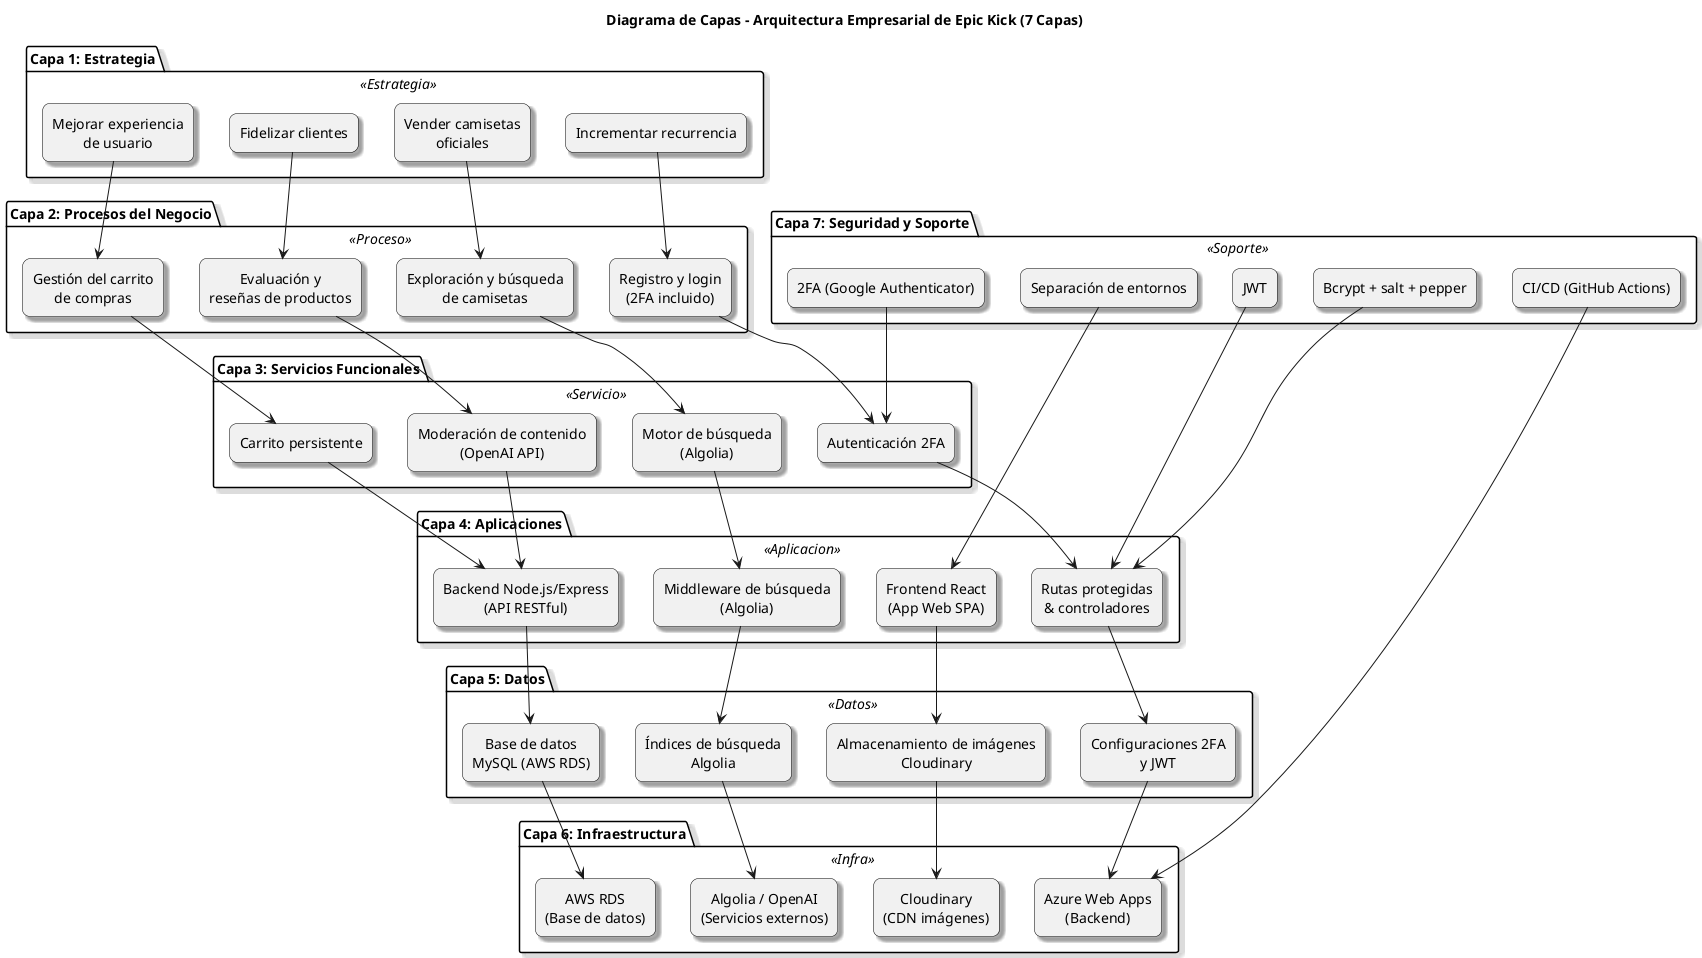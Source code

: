 @startuml EpicKick_Enterprise_Layers_7

skinparam rectangle {
  RoundCorner 15
  BackgroundColor<<Estrategia>> #e1d5e7
  BackgroundColor<<Proceso>> #dae8fc
  BackgroundColor<<Servicio>> #f8f8f8
  BackgroundColor<<Aplicacion>> #d5e8d4
  BackgroundColor<<Datos>> #fff2cc
  BackgroundColor<<Infra>> #f8cecc
  BackgroundColor<<Soporte>> #e2efda
  BorderColor black
}
skinparam shadowing true
skinparam defaultTextAlignment center

title Diagrama de Capas - Arquitectura Empresarial de Epic Kick (7 Capas)

' ===== Capa 1: Estrategia =====
package "Capa 1: Estrategia" <<Estrategia>> {
  rectangle "Vender camisetas\noficiales"
  rectangle "Fidelizar clientes"
  rectangle "Incrementar recurrencia"
  rectangle "Mejorar experiencia\nde usuario"
}

' ===== Capa 2: Procesos del Negocio =====
package "Capa 2: Procesos del Negocio" <<Proceso>> {
  rectangle "Exploración y búsqueda\nde camisetas"
  rectangle "Registro y login\n(2FA incluido)"
  rectangle "Gestión del carrito\nde compras"
  rectangle "Evaluación y\nreseñas de productos"
}

' ===== Capa 3: Servicios Funcionales =====
package "Capa 3: Servicios Funcionales" <<Servicio>> {
  rectangle "Autenticación 2FA"
  rectangle "Motor de búsqueda\n(Algolia)"
  rectangle "Moderación de contenido\n(OpenAI API)"
  rectangle "Carrito persistente"
}

' ===== Capa 4: Aplicaciones =====
package "Capa 4: Aplicaciones" <<Aplicacion>> {
  rectangle "Frontend React\n(App Web SPA)"
  rectangle "Backend Node.js/Express\n(API RESTful)"
  rectangle "Middleware de búsqueda\n(Algolia)"
  rectangle "Rutas protegidas\n& controladores"
}

' ===== Capa 5: Datos =====
package "Capa 5: Datos" <<Datos>> {
  rectangle "Base de datos\nMySQL (AWS RDS)"
  rectangle "Almacenamiento de imágenes\nCloudinary"
  rectangle "Índices de búsqueda\nAlgolia"
  rectangle "Configuraciones 2FA\ny JWT"
}

' ===== Capa 6: Infraestructura =====
package "Capa 6: Infraestructura" <<Infra>> {
  rectangle "Azure Web Apps\n(Backend)"
  rectangle "AWS RDS\n(Base de datos)"
  rectangle "Cloudinary\n(CDN imágenes)"
  rectangle "Algolia / OpenAI\n(Servicios externos)"
}

' ===== Capa 7: Seguridad y Soporte =====
package "Capa 7: Seguridad y Soporte" <<Soporte>> {
  rectangle "JWT"
  rectangle "Bcrypt + salt + pepper"
  rectangle "2FA (Google Authenticator)"
  rectangle "CI/CD (GitHub Actions)"
  rectangle "Separación de entornos"
}

' === Relación Estrategia -> Procesos ===
"Vender camisetas\noficiales" --> "Exploración y búsqueda\nde camisetas"
"Fidelizar clientes" --> "Evaluación y\nreseñas de productos"
"Mejorar experiencia\nde usuario" --> "Gestión del carrito\nde compras"
"Incrementar recurrencia" --> "Registro y login\n(2FA incluido)"

' === Relación Procesos -> Servicios ===
"Registro y login\n(2FA incluido)" --> "Autenticación 2FA"
"Exploración y búsqueda\nde camisetas" --> "Motor de búsqueda\n(Algolia)"
"Evaluación y\nreseñas de productos" --> "Moderación de contenido\n(OpenAI API)"
"Gestión del carrito\nde compras" --> "Carrito persistente"

' === Servicios -> Aplicaciones ===
"Motor de búsqueda\n(Algolia)" --> "Middleware de búsqueda\n(Algolia)"
"Autenticación 2FA" --> "Rutas protegidas\n& controladores"
"Carrito persistente" --> "Backend Node.js/Express\n(API RESTful)"
"Moderación de contenido\n(OpenAI API)" --> "Backend Node.js/Express\n(API RESTful)"

' === Aplicaciones -> Datos ===
"Backend Node.js/Express\n(API RESTful)" --> "Base de datos\nMySQL (AWS RDS)"
"Middleware de búsqueda\n(Algolia)" --> "Índices de búsqueda\nAlgolia"
"Rutas protegidas\n& controladores" --> "Configuraciones 2FA\ny JWT"
"Frontend React\n(App Web SPA)" --> "Almacenamiento de imágenes\nCloudinary"

' === Datos -> Infraestructura ===
"Base de datos\nMySQL (AWS RDS)" --> "AWS RDS\n(Base de datos)"
"Almacenamiento de imágenes\nCloudinary" --> "Cloudinary\n(CDN imágenes)"
"Índices de búsqueda\nAlgolia" --> "Algolia / OpenAI\n(Servicios externos)"
"Configuraciones 2FA\ny JWT" --> "Azure Web Apps\n(Backend)"

' === Seguridad y Soporte relaciones ===
"JWT" --> "Rutas protegidas\n& controladores"
"Bcrypt + salt + pepper" --> "Rutas protegidas\n& controladores"
"2FA (Google Authenticator)" --> "Autenticación 2FA"
"CI/CD (GitHub Actions)" --> "Azure Web Apps\n(Backend)"
"Separación de entornos" --> "Frontend React\n(App Web SPA)"


@enduml
